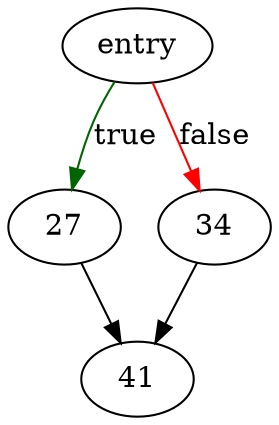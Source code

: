 digraph "analyzeTable" {
	// Node definitions.
	3 [label=entry];
	27;
	34;
	41;

	// Edge definitions.
	3 -> 27 [
		color=darkgreen
		label=true
	];
	3 -> 34 [
		color=red
		label=false
	];
	27 -> 41;
	34 -> 41;
}